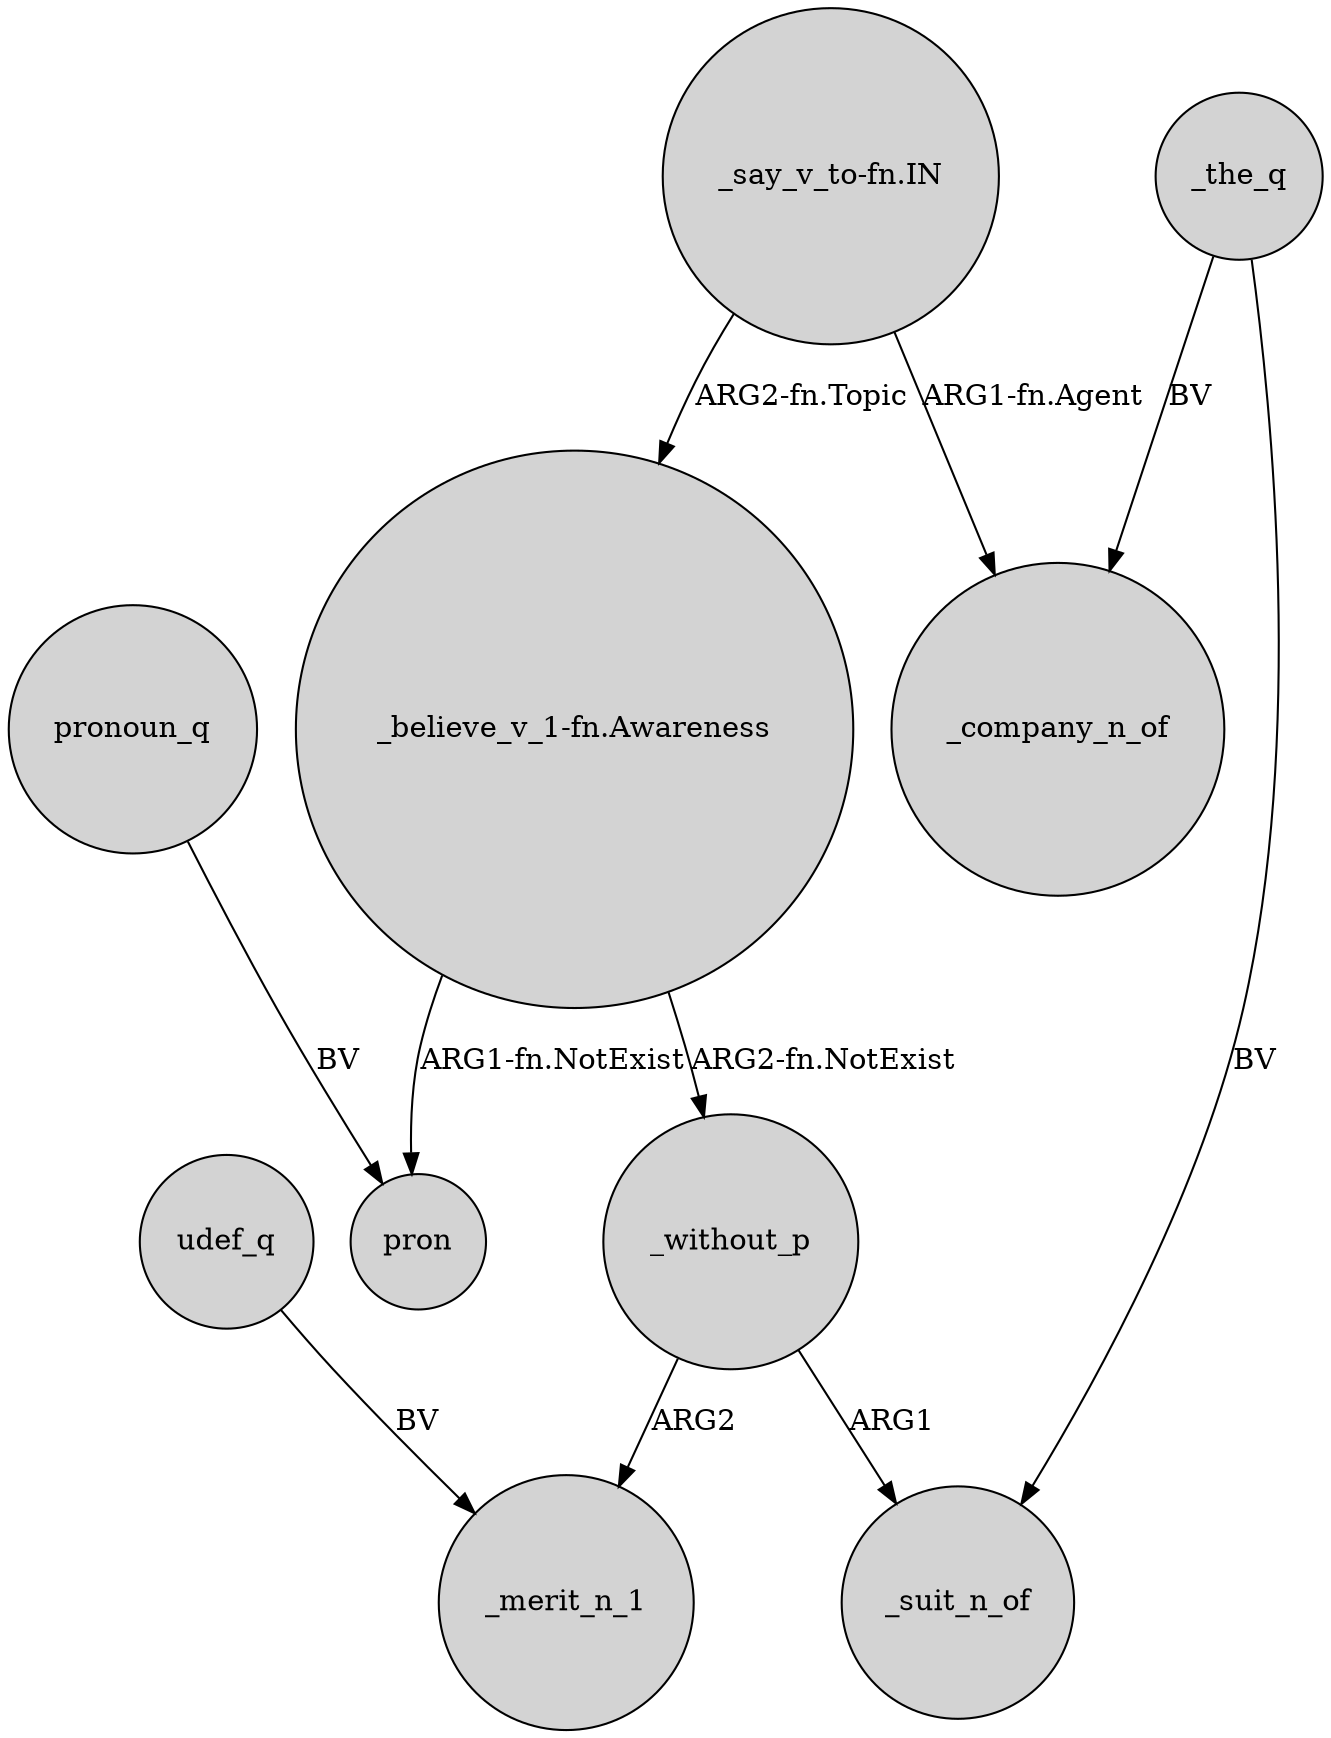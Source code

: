 digraph {
	node [shape=circle style=filled]
	_without_p -> _merit_n_1 [label=ARG2]
	"_say_v_to-fn.IN" -> _company_n_of [label="ARG1-fn.Agent"]
	_without_p -> _suit_n_of [label=ARG1]
	"_believe_v_1-fn.Awareness" -> pron [label="ARG1-fn.NotExist"]
	"_believe_v_1-fn.Awareness" -> _without_p [label="ARG2-fn.NotExist"]
	_the_q -> _company_n_of [label=BV]
	"_say_v_to-fn.IN" -> "_believe_v_1-fn.Awareness" [label="ARG2-fn.Topic"]
	udef_q -> _merit_n_1 [label=BV]
	_the_q -> _suit_n_of [label=BV]
	pronoun_q -> pron [label=BV]
}
